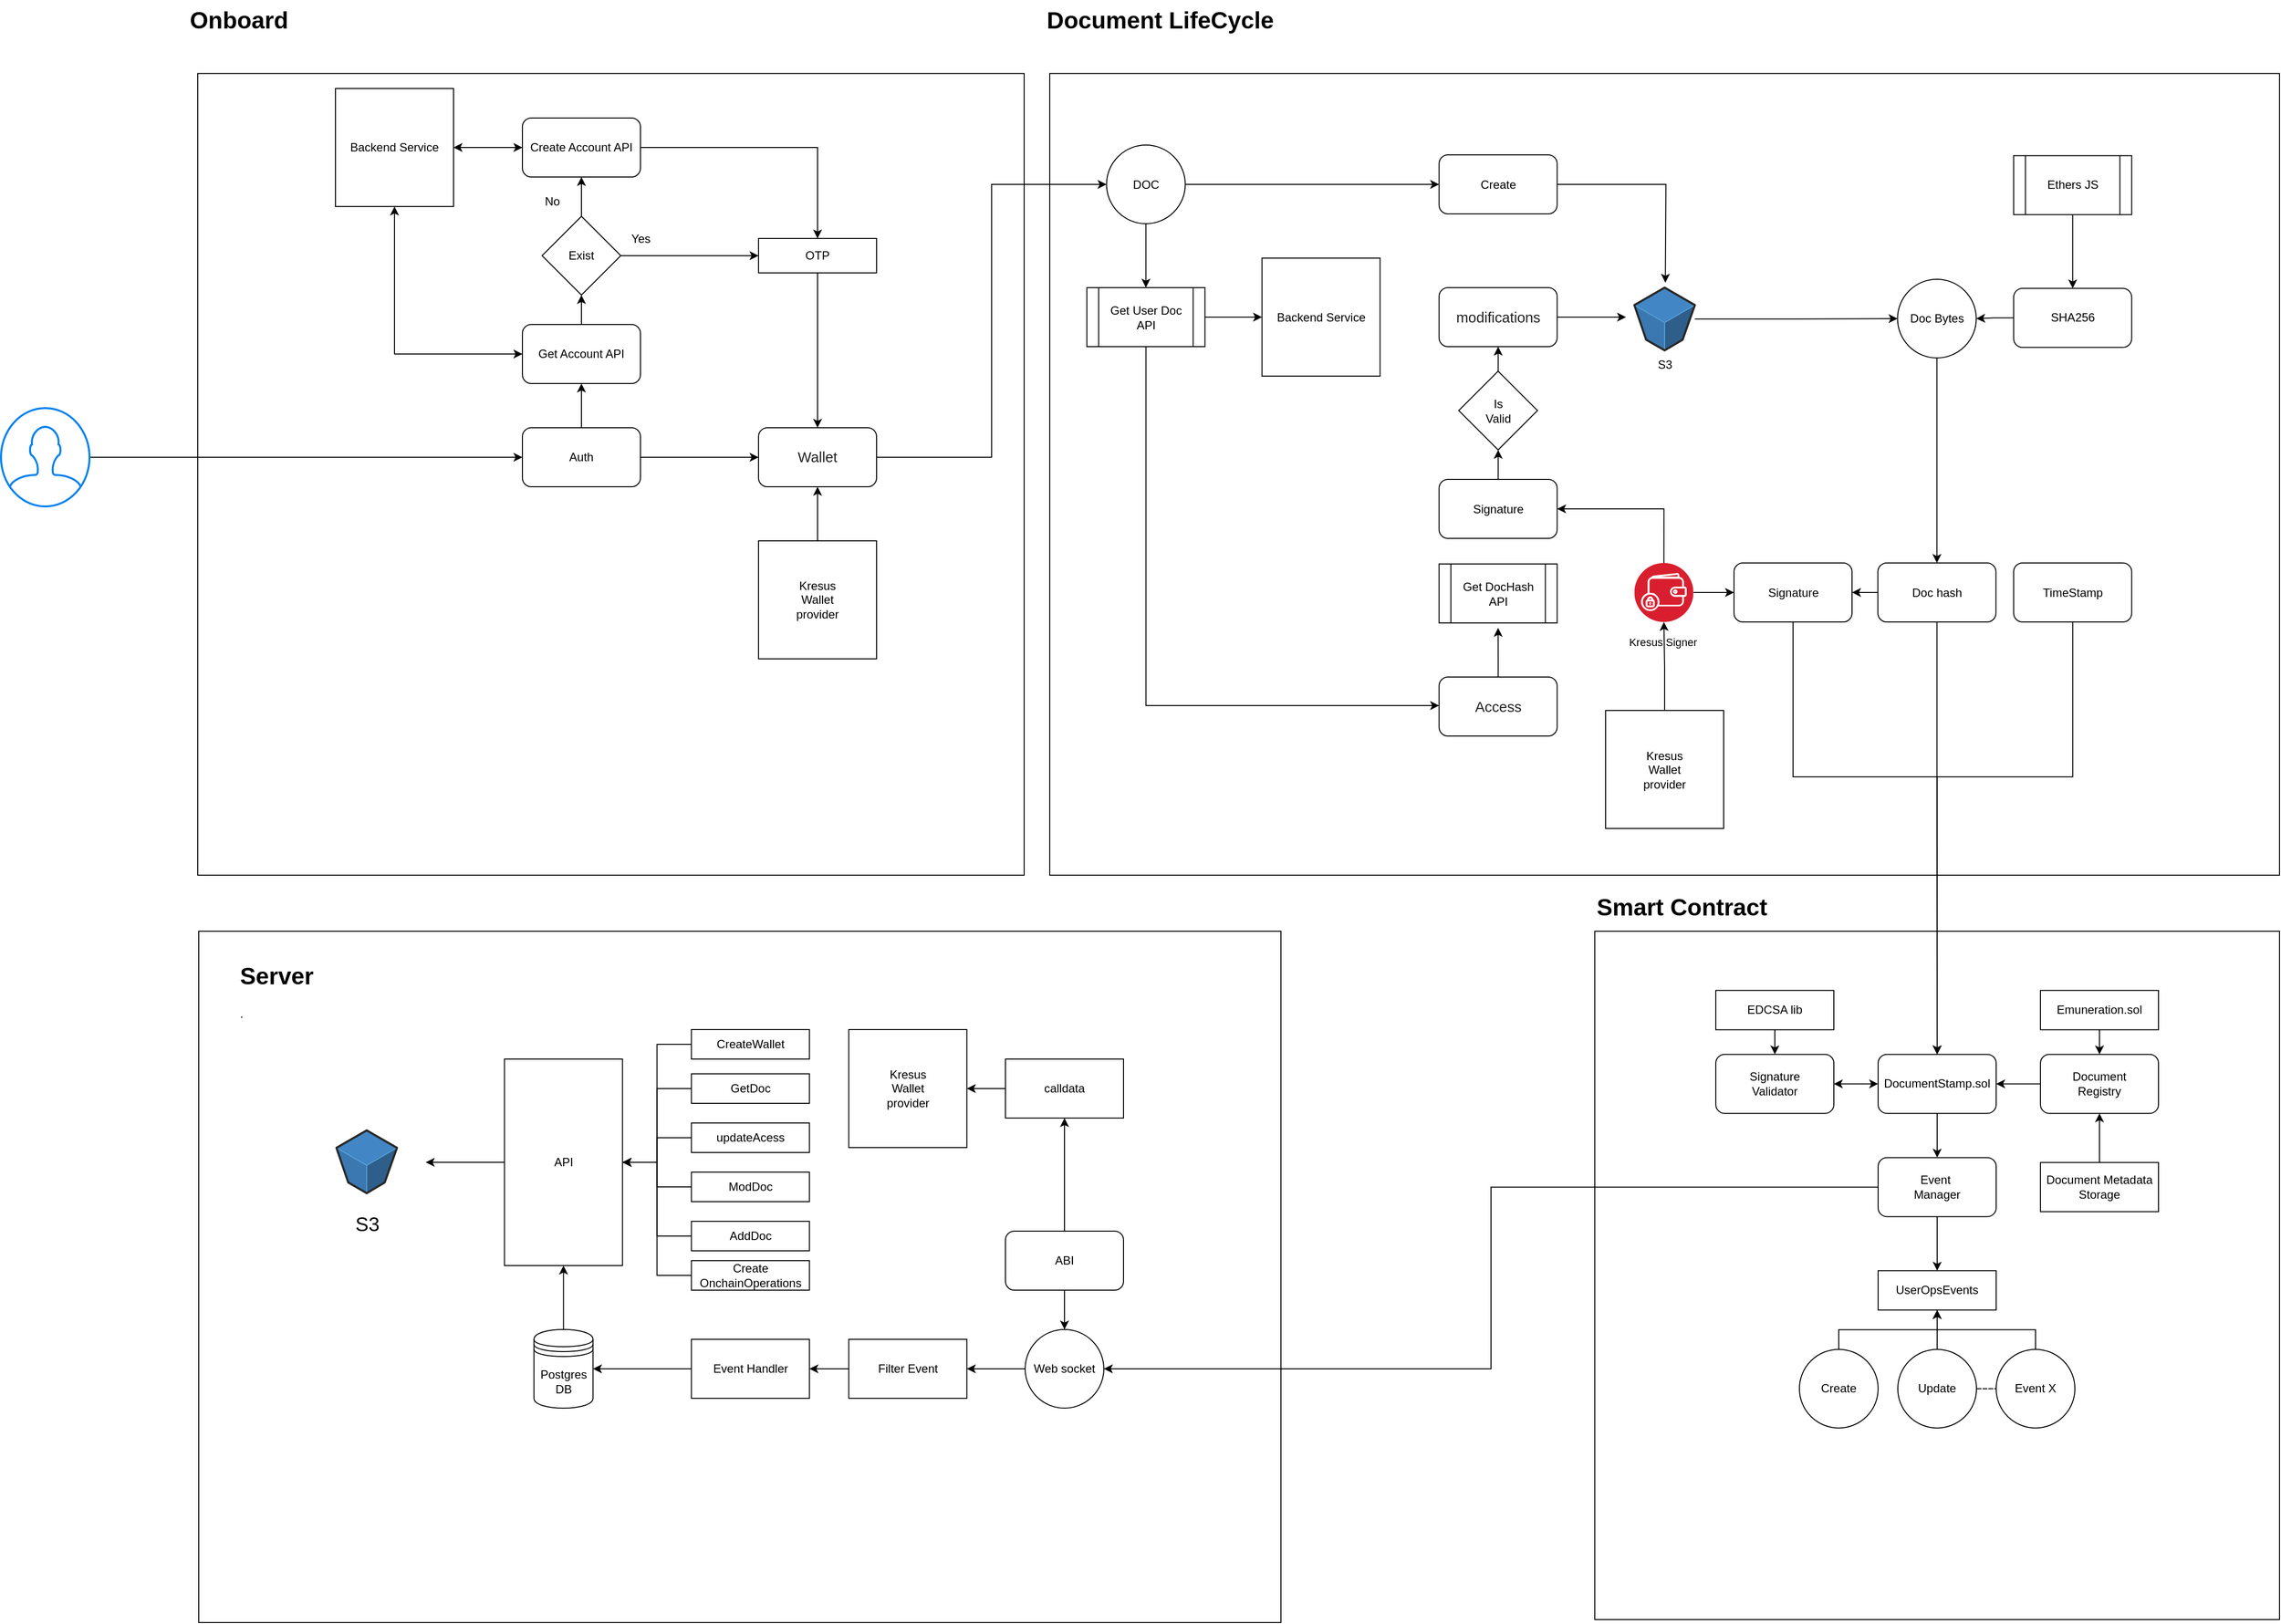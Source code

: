<mxfile version="24.3.1" type="github">
  <diagram name="Page-1" id="OI__-lkFIeVCuCCBaWQX">
    <mxGraphModel dx="-537" dy="2933" grid="1" gridSize="10" guides="1" tooltips="1" connect="1" arrows="1" fold="1" page="1" pageScale="1" pageWidth="850" pageHeight="1100" math="0" shadow="0">
      <root>
        <mxCell id="0" />
        <mxCell id="1" parent="0" />
        <mxCell id="H0X41j5VdLpwp_yFpR_R-1" value="" style="rounded=0;whiteSpace=wrap;html=1;" vertex="1" parent="1">
          <mxGeometry x="4471" y="-143" width="1100" height="703" as="geometry" />
        </mxCell>
        <mxCell id="H0X41j5VdLpwp_yFpR_R-2" value="" style="rounded=0;whiteSpace=wrap;html=1;" vertex="1" parent="1">
          <mxGeometry x="4470" y="-1015.25" width="840" height="815.25" as="geometry" />
        </mxCell>
        <mxCell id="H0X41j5VdLpwp_yFpR_R-3" value="" style="rounded=0;whiteSpace=wrap;html=1;" vertex="1" parent="1">
          <mxGeometry x="5336" y="-1015.25" width="1250" height="815.25" as="geometry" />
        </mxCell>
        <mxCell id="H0X41j5VdLpwp_yFpR_R-4" value="" style="rounded=0;whiteSpace=wrap;html=1;" vertex="1" parent="1">
          <mxGeometry x="5890" y="-143" width="696" height="700" as="geometry" />
        </mxCell>
        <mxCell id="H0X41j5VdLpwp_yFpR_R-5" value="&lt;h1 data-sider-select-id=&quot;bbc31004-cd4c-4c14-b25e-ee52c01c7148&quot; style=&quot;margin-top: 0px;&quot;&gt;Smart Contract&lt;/h1&gt;&lt;p data-sider-select-id=&quot;1dd35398-b941-47b0-bdd9-81702afc32c8&quot;&gt;&lt;br&gt;&lt;/p&gt;" style="text;html=1;whiteSpace=wrap;overflow=hidden;rounded=0;" vertex="1" parent="1">
          <mxGeometry x="5890" y="-188" width="180" height="45" as="geometry" />
        </mxCell>
        <mxCell id="H0X41j5VdLpwp_yFpR_R-6" value="" style="edgeStyle=orthogonalEdgeStyle;rounded=0;orthogonalLoop=1;jettySize=auto;html=1;" edge="1" parent="1" source="H0X41j5VdLpwp_yFpR_R-7" target="H0X41j5VdLpwp_yFpR_R-18">
          <mxGeometry relative="1" as="geometry" />
        </mxCell>
        <mxCell id="H0X41j5VdLpwp_yFpR_R-7" value="DocumentStamp.sol" style="rounded=1;whiteSpace=wrap;html=1;" vertex="1" parent="1">
          <mxGeometry x="6178" y="-17.8" width="120" height="60" as="geometry" />
        </mxCell>
        <mxCell id="H0X41j5VdLpwp_yFpR_R-8" value="" style="edgeStyle=orthogonalEdgeStyle;rounded=0;orthogonalLoop=1;jettySize=auto;html=1;" edge="1" parent="1" source="H0X41j5VdLpwp_yFpR_R-9" target="H0X41j5VdLpwp_yFpR_R-13">
          <mxGeometry relative="1" as="geometry" />
        </mxCell>
        <mxCell id="H0X41j5VdLpwp_yFpR_R-9" value="Emuneration.sol" style="rounded=0;whiteSpace=wrap;html=1;" vertex="1" parent="1">
          <mxGeometry x="6343" y="-82.8" width="120" height="40" as="geometry" />
        </mxCell>
        <mxCell id="H0X41j5VdLpwp_yFpR_R-10" value="" style="edgeStyle=orthogonalEdgeStyle;rounded=0;orthogonalLoop=1;jettySize=auto;html=1;startArrow=classic;startFill=1;" edge="1" parent="1" source="H0X41j5VdLpwp_yFpR_R-11" target="H0X41j5VdLpwp_yFpR_R-7">
          <mxGeometry relative="1" as="geometry" />
        </mxCell>
        <mxCell id="H0X41j5VdLpwp_yFpR_R-11" value="Signature&lt;br&gt;Validator" style="rounded=1;whiteSpace=wrap;html=1;" vertex="1" parent="1">
          <mxGeometry x="6013" y="-17.8" width="120" height="60" as="geometry" />
        </mxCell>
        <mxCell id="H0X41j5VdLpwp_yFpR_R-12" value="" style="edgeStyle=orthogonalEdgeStyle;rounded=0;orthogonalLoop=1;jettySize=auto;html=1;" edge="1" parent="1" source="H0X41j5VdLpwp_yFpR_R-13" target="H0X41j5VdLpwp_yFpR_R-7">
          <mxGeometry relative="1" as="geometry" />
        </mxCell>
        <mxCell id="H0X41j5VdLpwp_yFpR_R-13" value="Document&lt;div&gt;Registry&lt;/div&gt;" style="rounded=1;whiteSpace=wrap;html=1;" vertex="1" parent="1">
          <mxGeometry x="6343" y="-17.8" width="120" height="60" as="geometry" />
        </mxCell>
        <mxCell id="H0X41j5VdLpwp_yFpR_R-14" value="" style="edgeStyle=orthogonalEdgeStyle;rounded=0;orthogonalLoop=1;jettySize=auto;html=1;" edge="1" parent="1" source="H0X41j5VdLpwp_yFpR_R-15" target="H0X41j5VdLpwp_yFpR_R-11">
          <mxGeometry relative="1" as="geometry" />
        </mxCell>
        <mxCell id="H0X41j5VdLpwp_yFpR_R-15" value="EDCSA lib" style="rounded=0;whiteSpace=wrap;html=1;" vertex="1" parent="1">
          <mxGeometry x="6013" y="-82.8" width="120" height="40" as="geometry" />
        </mxCell>
        <mxCell id="H0X41j5VdLpwp_yFpR_R-16" value="" style="edgeStyle=orthogonalEdgeStyle;rounded=0;orthogonalLoop=1;jettySize=auto;html=1;" edge="1" parent="1" source="H0X41j5VdLpwp_yFpR_R-18" target="H0X41j5VdLpwp_yFpR_R-21">
          <mxGeometry relative="1" as="geometry" />
        </mxCell>
        <mxCell id="H0X41j5VdLpwp_yFpR_R-17" style="edgeStyle=orthogonalEdgeStyle;rounded=0;orthogonalLoop=1;jettySize=auto;html=1;entryX=1;entryY=0.5;entryDx=0;entryDy=0;" edge="1" parent="1" source="H0X41j5VdLpwp_yFpR_R-18" target="H0X41j5VdLpwp_yFpR_R-95">
          <mxGeometry relative="1" as="geometry" />
        </mxCell>
        <mxCell id="H0X41j5VdLpwp_yFpR_R-18" value="Event&amp;nbsp;&lt;div&gt;Manager&lt;/div&gt;" style="rounded=1;whiteSpace=wrap;html=1;" vertex="1" parent="1">
          <mxGeometry x="6178" y="87.2" width="120" height="60" as="geometry" />
        </mxCell>
        <mxCell id="H0X41j5VdLpwp_yFpR_R-19" value="" style="edgeStyle=orthogonalEdgeStyle;rounded=0;orthogonalLoop=1;jettySize=auto;html=1;" edge="1" parent="1" source="H0X41j5VdLpwp_yFpR_R-20" target="H0X41j5VdLpwp_yFpR_R-13">
          <mxGeometry relative="1" as="geometry" />
        </mxCell>
        <mxCell id="H0X41j5VdLpwp_yFpR_R-20" value="Document Metadata&lt;br&gt;Storage" style="rounded=0;whiteSpace=wrap;html=1;" vertex="1" parent="1">
          <mxGeometry x="6343" y="92.2" width="120" height="50" as="geometry" />
        </mxCell>
        <mxCell id="H0X41j5VdLpwp_yFpR_R-21" value="UserOpsEvents" style="rounded=0;whiteSpace=wrap;html=1;" vertex="1" parent="1">
          <mxGeometry x="6178" y="202.2" width="120" height="40" as="geometry" />
        </mxCell>
        <mxCell id="H0X41j5VdLpwp_yFpR_R-22" style="edgeStyle=orthogonalEdgeStyle;rounded=0;orthogonalLoop=1;jettySize=auto;html=1;" edge="1" parent="1" source="H0X41j5VdLpwp_yFpR_R-23" target="H0X41j5VdLpwp_yFpR_R-21">
          <mxGeometry relative="1" as="geometry" />
        </mxCell>
        <mxCell id="H0X41j5VdLpwp_yFpR_R-23" value="Create" style="ellipse;whiteSpace=wrap;html=1;aspect=fixed;" vertex="1" parent="1">
          <mxGeometry x="6098" y="282.2" width="80" height="80" as="geometry" />
        </mxCell>
        <mxCell id="H0X41j5VdLpwp_yFpR_R-24" value="" style="edgeStyle=orthogonalEdgeStyle;rounded=0;orthogonalLoop=1;jettySize=auto;html=1;dashed=1;endArrow=none;endFill=0;" edge="1" parent="1" source="H0X41j5VdLpwp_yFpR_R-26" target="H0X41j5VdLpwp_yFpR_R-28">
          <mxGeometry relative="1" as="geometry" />
        </mxCell>
        <mxCell id="H0X41j5VdLpwp_yFpR_R-25" value="" style="edgeStyle=orthogonalEdgeStyle;rounded=0;orthogonalLoop=1;jettySize=auto;html=1;" edge="1" parent="1" source="H0X41j5VdLpwp_yFpR_R-26" target="H0X41j5VdLpwp_yFpR_R-21">
          <mxGeometry relative="1" as="geometry" />
        </mxCell>
        <mxCell id="H0X41j5VdLpwp_yFpR_R-26" value="Update" style="ellipse;whiteSpace=wrap;html=1;aspect=fixed;" vertex="1" parent="1">
          <mxGeometry x="6198" y="282.2" width="80" height="80" as="geometry" />
        </mxCell>
        <mxCell id="H0X41j5VdLpwp_yFpR_R-27" style="edgeStyle=orthogonalEdgeStyle;rounded=0;orthogonalLoop=1;jettySize=auto;html=1;entryX=0.5;entryY=1;entryDx=0;entryDy=0;" edge="1" parent="1" source="H0X41j5VdLpwp_yFpR_R-28" target="H0X41j5VdLpwp_yFpR_R-21">
          <mxGeometry relative="1" as="geometry" />
        </mxCell>
        <mxCell id="H0X41j5VdLpwp_yFpR_R-28" value="Event X" style="ellipse;whiteSpace=wrap;html=1;aspect=fixed;" vertex="1" parent="1">
          <mxGeometry x="6298" y="282.2" width="80" height="80" as="geometry" />
        </mxCell>
        <mxCell id="H0X41j5VdLpwp_yFpR_R-29" value="" style="edgeStyle=orthogonalEdgeStyle;rounded=0;orthogonalLoop=1;jettySize=auto;html=1;entryX=0;entryY=0.5;entryDx=0;entryDy=0;" edge="1" parent="1" source="H0X41j5VdLpwp_yFpR_R-30" target="H0X41j5VdLpwp_yFpR_R-35">
          <mxGeometry relative="1" as="geometry">
            <mxPoint x="4640" y="-625" as="targetPoint" />
          </mxGeometry>
        </mxCell>
        <mxCell id="H0X41j5VdLpwp_yFpR_R-30" value="" style="html=1;verticalLabelPosition=bottom;align=center;labelBackgroundColor=#ffffff;verticalAlign=top;strokeWidth=2;strokeColor=#0080F0;shadow=0;dashed=0;shape=mxgraph.ios7.icons.user;" vertex="1" parent="1">
          <mxGeometry x="4270" y="-675" width="90" height="100" as="geometry" />
        </mxCell>
        <mxCell id="H0X41j5VdLpwp_yFpR_R-31" style="edgeStyle=orthogonalEdgeStyle;rounded=0;orthogonalLoop=1;jettySize=auto;html=1;entryX=0.5;entryY=0;entryDx=0;entryDy=0;" edge="1" parent="1" source="H0X41j5VdLpwp_yFpR_R-32" target="H0X41j5VdLpwp_yFpR_R-51">
          <mxGeometry relative="1" as="geometry" />
        </mxCell>
        <mxCell id="H0X41j5VdLpwp_yFpR_R-32" value="OTP" style="rounded=0;whiteSpace=wrap;html=1;" vertex="1" parent="1">
          <mxGeometry x="5040" y="-847.5" width="120" height="35" as="geometry" />
        </mxCell>
        <mxCell id="H0X41j5VdLpwp_yFpR_R-33" value="" style="edgeStyle=orthogonalEdgeStyle;rounded=0;orthogonalLoop=1;jettySize=auto;html=1;" edge="1" parent="1" source="H0X41j5VdLpwp_yFpR_R-47" target="H0X41j5VdLpwp_yFpR_R-40">
          <mxGeometry relative="1" as="geometry" />
        </mxCell>
        <mxCell id="H0X41j5VdLpwp_yFpR_R-34" style="edgeStyle=orthogonalEdgeStyle;rounded=0;orthogonalLoop=1;jettySize=auto;html=1;entryX=0;entryY=0.5;entryDx=0;entryDy=0;" edge="1" parent="1" source="H0X41j5VdLpwp_yFpR_R-35" target="H0X41j5VdLpwp_yFpR_R-51">
          <mxGeometry relative="1" as="geometry" />
        </mxCell>
        <mxCell id="H0X41j5VdLpwp_yFpR_R-35" value="Auth" style="rounded=1;whiteSpace=wrap;html=1;" vertex="1" parent="1">
          <mxGeometry x="4800" y="-655" width="120" height="60" as="geometry" />
        </mxCell>
        <mxCell id="H0X41j5VdLpwp_yFpR_R-36" value="" style="edgeStyle=orthogonalEdgeStyle;rounded=0;orthogonalLoop=1;jettySize=auto;html=1;" edge="1" parent="1" source="H0X41j5VdLpwp_yFpR_R-37" target="H0X41j5VdLpwp_yFpR_R-32">
          <mxGeometry relative="1" as="geometry" />
        </mxCell>
        <mxCell id="H0X41j5VdLpwp_yFpR_R-37" value="Create Account API" style="rounded=1;whiteSpace=wrap;html=1;" vertex="1" parent="1">
          <mxGeometry x="4800" y="-970" width="120" height="60" as="geometry" />
        </mxCell>
        <mxCell id="H0X41j5VdLpwp_yFpR_R-38" value="" style="edgeStyle=orthogonalEdgeStyle;rounded=0;orthogonalLoop=1;jettySize=auto;html=1;" edge="1" parent="1" source="H0X41j5VdLpwp_yFpR_R-40" target="H0X41j5VdLpwp_yFpR_R-37">
          <mxGeometry relative="1" as="geometry" />
        </mxCell>
        <mxCell id="H0X41j5VdLpwp_yFpR_R-39" style="edgeStyle=orthogonalEdgeStyle;rounded=0;orthogonalLoop=1;jettySize=auto;html=1;entryX=0;entryY=0.5;entryDx=0;entryDy=0;" edge="1" parent="1" source="H0X41j5VdLpwp_yFpR_R-40" target="H0X41j5VdLpwp_yFpR_R-32">
          <mxGeometry relative="1" as="geometry" />
        </mxCell>
        <mxCell id="H0X41j5VdLpwp_yFpR_R-40" value="Exist" style="rhombus;whiteSpace=wrap;html=1;" vertex="1" parent="1">
          <mxGeometry x="4820" y="-870" width="80" height="80" as="geometry" />
        </mxCell>
        <mxCell id="H0X41j5VdLpwp_yFpR_R-41" value="" style="edgeStyle=orthogonalEdgeStyle;rounded=0;orthogonalLoop=1;jettySize=auto;html=1;" edge="1" parent="1" source="H0X41j5VdLpwp_yFpR_R-42" target="H0X41j5VdLpwp_yFpR_R-51">
          <mxGeometry relative="1" as="geometry" />
        </mxCell>
        <mxCell id="H0X41j5VdLpwp_yFpR_R-42" value="Kresus&lt;br&gt;Wallet&lt;br&gt;provider" style="whiteSpace=wrap;html=1;aspect=fixed;" vertex="1" parent="1">
          <mxGeometry x="5040" y="-540" width="120" height="120" as="geometry" />
        </mxCell>
        <mxCell id="H0X41j5VdLpwp_yFpR_R-43" value="" style="edgeStyle=orthogonalEdgeStyle;rounded=0;orthogonalLoop=1;jettySize=auto;html=1;startArrow=classic;startFill=1;" edge="1" parent="1" source="H0X41j5VdLpwp_yFpR_R-44" target="H0X41j5VdLpwp_yFpR_R-37">
          <mxGeometry relative="1" as="geometry" />
        </mxCell>
        <mxCell id="H0X41j5VdLpwp_yFpR_R-44" value="Backend Service" style="whiteSpace=wrap;html=1;aspect=fixed;" vertex="1" parent="1">
          <mxGeometry x="4610" y="-1000" width="120" height="120" as="geometry" />
        </mxCell>
        <mxCell id="H0X41j5VdLpwp_yFpR_R-45" value="" style="edgeStyle=orthogonalEdgeStyle;rounded=0;orthogonalLoop=1;jettySize=auto;html=1;" edge="1" parent="1" source="H0X41j5VdLpwp_yFpR_R-35" target="H0X41j5VdLpwp_yFpR_R-47">
          <mxGeometry relative="1" as="geometry">
            <mxPoint x="4860" y="-655" as="sourcePoint" />
            <mxPoint x="4860" y="-790" as="targetPoint" />
          </mxGeometry>
        </mxCell>
        <mxCell id="H0X41j5VdLpwp_yFpR_R-46" style="edgeStyle=orthogonalEdgeStyle;rounded=0;orthogonalLoop=1;jettySize=auto;html=1;entryX=0.5;entryY=1;entryDx=0;entryDy=0;startArrow=classic;startFill=1;" edge="1" parent="1" source="H0X41j5VdLpwp_yFpR_R-47" target="H0X41j5VdLpwp_yFpR_R-44">
          <mxGeometry relative="1" as="geometry" />
        </mxCell>
        <mxCell id="H0X41j5VdLpwp_yFpR_R-47" value="Get Account API" style="rounded=1;whiteSpace=wrap;html=1;" vertex="1" parent="1">
          <mxGeometry x="4800" y="-760" width="120" height="60" as="geometry" />
        </mxCell>
        <mxCell id="H0X41j5VdLpwp_yFpR_R-48" value="Yes" style="text;html=1;align=center;verticalAlign=middle;resizable=0;points=[];autosize=1;strokeColor=none;fillColor=none;" vertex="1" parent="1">
          <mxGeometry x="4900" y="-862" width="40" height="30" as="geometry" />
        </mxCell>
        <mxCell id="H0X41j5VdLpwp_yFpR_R-49" value="No" style="text;html=1;align=center;verticalAlign=middle;resizable=0;points=[];autosize=1;strokeColor=none;fillColor=none;" vertex="1" parent="1">
          <mxGeometry x="4810" y="-900" width="40" height="30" as="geometry" />
        </mxCell>
        <mxCell id="H0X41j5VdLpwp_yFpR_R-50" style="edgeStyle=orthogonalEdgeStyle;rounded=0;orthogonalLoop=1;jettySize=auto;html=1;entryX=0;entryY=0.5;entryDx=0;entryDy=0;" edge="1" parent="1" source="H0X41j5VdLpwp_yFpR_R-51" target="H0X41j5VdLpwp_yFpR_R-59">
          <mxGeometry relative="1" as="geometry" />
        </mxCell>
        <mxCell id="H0X41j5VdLpwp_yFpR_R-51" value="&lt;span id=&quot;docs-internal-guid-98faa22d-7fff-e89b-8a5d-702cfb4901af&quot;&gt;&lt;span data-sider-select-id=&quot;96e94ecf-abc2-403f-b6e7-24b41f508e5d&quot; style=&quot;font-size: 11pt; font-family: Arial, sans-serif; color: rgb(34, 34, 34); background-color: transparent; font-variant-numeric: normal; font-variant-east-asian: normal; font-variant-alternates: normal; font-variant-position: normal; vertical-align: baseline; white-space-collapse: preserve;&quot;&gt;Wallet&lt;/span&gt;&lt;/span&gt;" style="rounded=1;whiteSpace=wrap;html=1;" vertex="1" parent="1">
          <mxGeometry x="5040" y="-655" width="120" height="60" as="geometry" />
        </mxCell>
        <mxCell id="H0X41j5VdLpwp_yFpR_R-52" value="&lt;h1 data-sider-select-id=&quot;bbc31004-cd4c-4c14-b25e-ee52c01c7148&quot; style=&quot;margin-top: 0px;&quot;&gt;Onboard&lt;/h1&gt;" style="text;html=1;whiteSpace=wrap;overflow=hidden;rounded=0;" vertex="1" parent="1">
          <mxGeometry x="4460" y="-1090" width="120" height="45" as="geometry" />
        </mxCell>
        <mxCell id="H0X41j5VdLpwp_yFpR_R-53" style="edgeStyle=orthogonalEdgeStyle;rounded=0;orthogonalLoop=1;jettySize=auto;html=1;" edge="1" parent="1" source="H0X41j5VdLpwp_yFpR_R-54">
          <mxGeometry relative="1" as="geometry">
            <mxPoint x="5961.75" y="-802.5" as="targetPoint" />
          </mxGeometry>
        </mxCell>
        <mxCell id="H0X41j5VdLpwp_yFpR_R-54" value="Create" style="rounded=1;whiteSpace=wrap;html=1;" vertex="1" parent="1">
          <mxGeometry x="5731.75" y="-932.5" width="120" height="60" as="geometry" />
        </mxCell>
        <mxCell id="H0X41j5VdLpwp_yFpR_R-55" style="edgeStyle=orthogonalEdgeStyle;rounded=0;orthogonalLoop=1;jettySize=auto;html=1;" edge="1" parent="1" source="H0X41j5VdLpwp_yFpR_R-56">
          <mxGeometry relative="1" as="geometry">
            <mxPoint x="5921.75" y="-767.5" as="targetPoint" />
          </mxGeometry>
        </mxCell>
        <mxCell id="H0X41j5VdLpwp_yFpR_R-56" value="&lt;span id=&quot;docs-internal-guid-98faa22d-7fff-e89b-8a5d-702cfb4901af&quot;&gt;&lt;span data-sider-select-id=&quot;5c9823fe-8b60-490f-a50e-71cd1b02352e&quot; style=&quot;font-size: 11pt; font-family: Arial, sans-serif; color: rgb(34, 34, 34); background-color: transparent; font-variant-numeric: normal; font-variant-east-asian: normal; font-variant-alternates: normal; font-variant-position: normal; vertical-align: baseline; white-space-collapse: preserve;&quot;&gt;modifications&lt;/span&gt;&lt;/span&gt;" style="rounded=1;whiteSpace=wrap;html=1;" vertex="1" parent="1">
          <mxGeometry x="5731.75" y="-797.5" width="120" height="60" as="geometry" />
        </mxCell>
        <mxCell id="H0X41j5VdLpwp_yFpR_R-57" value="" style="edgeStyle=orthogonalEdgeStyle;rounded=0;orthogonalLoop=1;jettySize=auto;html=1;exitX=0.5;exitY=1;exitDx=0;exitDy=0;" edge="1" parent="1" source="H0X41j5VdLpwp_yFpR_R-59" target="H0X41j5VdLpwp_yFpR_R-79">
          <mxGeometry relative="1" as="geometry">
            <mxPoint x="5433.75" y="-826" as="sourcePoint" />
          </mxGeometry>
        </mxCell>
        <mxCell id="H0X41j5VdLpwp_yFpR_R-58" style="edgeStyle=orthogonalEdgeStyle;rounded=0;orthogonalLoop=1;jettySize=auto;html=1;entryX=0;entryY=0.5;entryDx=0;entryDy=0;" edge="1" parent="1" source="H0X41j5VdLpwp_yFpR_R-59" target="H0X41j5VdLpwp_yFpR_R-54">
          <mxGeometry relative="1" as="geometry" />
        </mxCell>
        <mxCell id="H0X41j5VdLpwp_yFpR_R-59" value="DOC" style="ellipse;whiteSpace=wrap;html=1;rounded=0;" vertex="1" parent="1">
          <mxGeometry x="5393.75" y="-942.5" width="80" height="80" as="geometry" />
        </mxCell>
        <mxCell id="H0X41j5VdLpwp_yFpR_R-60" style="edgeStyle=orthogonalEdgeStyle;rounded=0;orthogonalLoop=1;jettySize=auto;html=1;entryX=0.5;entryY=0;entryDx=0;entryDy=0;" edge="1" parent="1" source="H0X41j5VdLpwp_yFpR_R-61" target="H0X41j5VdLpwp_yFpR_R-64">
          <mxGeometry relative="1" as="geometry" />
        </mxCell>
        <mxCell id="H0X41j5VdLpwp_yFpR_R-61" value="Doc Bytes" style="ellipse;whiteSpace=wrap;html=1;rounded=1;" vertex="1" parent="1">
          <mxGeometry x="6197.75" y="-806" width="80" height="80" as="geometry" />
        </mxCell>
        <mxCell id="H0X41j5VdLpwp_yFpR_R-62" value="" style="edgeStyle=orthogonalEdgeStyle;rounded=0;orthogonalLoop=1;jettySize=auto;html=1;" edge="1" parent="1" source="H0X41j5VdLpwp_yFpR_R-64" target="H0X41j5VdLpwp_yFpR_R-68">
          <mxGeometry relative="1" as="geometry" />
        </mxCell>
        <mxCell id="H0X41j5VdLpwp_yFpR_R-63" style="edgeStyle=orthogonalEdgeStyle;rounded=0;orthogonalLoop=1;jettySize=auto;html=1;entryX=0.5;entryY=0;entryDx=0;entryDy=0;" edge="1" parent="1" source="H0X41j5VdLpwp_yFpR_R-64" target="H0X41j5VdLpwp_yFpR_R-7">
          <mxGeometry relative="1" as="geometry" />
        </mxCell>
        <mxCell id="H0X41j5VdLpwp_yFpR_R-64" value="Doc hash" style="whiteSpace=wrap;html=1;rounded=1;" vertex="1" parent="1">
          <mxGeometry x="6177.75" y="-517.5" width="120" height="60" as="geometry" />
        </mxCell>
        <mxCell id="H0X41j5VdLpwp_yFpR_R-65" value="" style="edgeStyle=orthogonalEdgeStyle;rounded=0;orthogonalLoop=1;jettySize=auto;html=1;" edge="1" parent="1" source="H0X41j5VdLpwp_yFpR_R-66" target="H0X41j5VdLpwp_yFpR_R-61">
          <mxGeometry relative="1" as="geometry" />
        </mxCell>
        <mxCell id="H0X41j5VdLpwp_yFpR_R-66" value="SHA256" style="rounded=1;whiteSpace=wrap;html=1;" vertex="1" parent="1">
          <mxGeometry x="6315.75" y="-796.7" width="120" height="60" as="geometry" />
        </mxCell>
        <mxCell id="H0X41j5VdLpwp_yFpR_R-67" style="edgeStyle=orthogonalEdgeStyle;rounded=0;orthogonalLoop=1;jettySize=auto;html=1;entryX=0.5;entryY=0;entryDx=0;entryDy=0;" edge="1" parent="1" source="H0X41j5VdLpwp_yFpR_R-68" target="H0X41j5VdLpwp_yFpR_R-7">
          <mxGeometry relative="1" as="geometry">
            <Array as="points">
              <mxPoint x="6092" y="-300" />
              <mxPoint x="6238" y="-300" />
            </Array>
          </mxGeometry>
        </mxCell>
        <mxCell id="H0X41j5VdLpwp_yFpR_R-68" value="Signature" style="whiteSpace=wrap;html=1;rounded=1;" vertex="1" parent="1">
          <mxGeometry x="6031.5" y="-517.5" width="120" height="60" as="geometry" />
        </mxCell>
        <mxCell id="H0X41j5VdLpwp_yFpR_R-69" style="edgeStyle=orthogonalEdgeStyle;rounded=0;orthogonalLoop=1;jettySize=auto;html=1;" edge="1" parent="1" source="H0X41j5VdLpwp_yFpR_R-72" target="H0X41j5VdLpwp_yFpR_R-68">
          <mxGeometry relative="1" as="geometry" />
        </mxCell>
        <mxCell id="H0X41j5VdLpwp_yFpR_R-70" value="Kresus Signer" style="edgeLabel;html=1;align=center;verticalAlign=middle;resizable=0;points=[];" vertex="1" connectable="0" parent="H0X41j5VdLpwp_yFpR_R-69">
          <mxGeometry x="-0.887" y="-1" relative="1" as="geometry">
            <mxPoint x="-34" y="49" as="offset" />
          </mxGeometry>
        </mxCell>
        <mxCell id="H0X41j5VdLpwp_yFpR_R-71" style="edgeStyle=orthogonalEdgeStyle;rounded=0;orthogonalLoop=1;jettySize=auto;html=1;entryX=1;entryY=0.5;entryDx=0;entryDy=0;" edge="1" parent="1" source="H0X41j5VdLpwp_yFpR_R-72" target="H0X41j5VdLpwp_yFpR_R-90">
          <mxGeometry relative="1" as="geometry">
            <Array as="points">
              <mxPoint x="5960.75" y="-572.5" />
            </Array>
          </mxGeometry>
        </mxCell>
        <mxCell id="H0X41j5VdLpwp_yFpR_R-72" value="" style="image;aspect=fixed;perimeter=ellipsePerimeter;html=1;align=center;shadow=0;dashed=0;fontColor=#4277BB;labelBackgroundColor=default;fontSize=12;spacingTop=3;image=img/lib/ibm/blockchain/wallet.svg;" vertex="1" parent="1">
          <mxGeometry x="5930.25" y="-517.5" width="60" height="60" as="geometry" />
        </mxCell>
        <mxCell id="H0X41j5VdLpwp_yFpR_R-73" value="" style="edgeStyle=orthogonalEdgeStyle;rounded=0;orthogonalLoop=1;jettySize=auto;html=1;" edge="1" parent="1" source="H0X41j5VdLpwp_yFpR_R-74" target="H0X41j5VdLpwp_yFpR_R-66">
          <mxGeometry relative="1" as="geometry" />
        </mxCell>
        <mxCell id="H0X41j5VdLpwp_yFpR_R-74" value="Ethers JS" style="shape=process;whiteSpace=wrap;html=1;backgroundOutline=1;" vertex="1" parent="1">
          <mxGeometry x="6315.75" y="-931.7" width="120" height="60" as="geometry" />
        </mxCell>
        <mxCell id="H0X41j5VdLpwp_yFpR_R-75" style="edgeStyle=orthogonalEdgeStyle;rounded=0;orthogonalLoop=1;jettySize=auto;html=1;entryX=0.5;entryY=0;entryDx=0;entryDy=0;" edge="1" parent="1" source="H0X41j5VdLpwp_yFpR_R-76" target="H0X41j5VdLpwp_yFpR_R-7">
          <mxGeometry relative="1" as="geometry">
            <Array as="points">
              <mxPoint x="6376" y="-300" />
              <mxPoint x="6238" y="-300" />
            </Array>
          </mxGeometry>
        </mxCell>
        <mxCell id="H0X41j5VdLpwp_yFpR_R-76" value="TimeStamp" style="whiteSpace=wrap;html=1;rounded=1;" vertex="1" parent="1">
          <mxGeometry x="6315.75" y="-517.5" width="120" height="60" as="geometry" />
        </mxCell>
        <mxCell id="H0X41j5VdLpwp_yFpR_R-77" style="edgeStyle=orthogonalEdgeStyle;rounded=0;orthogonalLoop=1;jettySize=auto;html=1;" edge="1" parent="1" source="H0X41j5VdLpwp_yFpR_R-79" target="H0X41j5VdLpwp_yFpR_R-85">
          <mxGeometry relative="1" as="geometry">
            <Array as="points">
              <mxPoint x="5433.75" y="-372.5" />
            </Array>
          </mxGeometry>
        </mxCell>
        <mxCell id="H0X41j5VdLpwp_yFpR_R-78" value="" style="edgeStyle=orthogonalEdgeStyle;rounded=0;orthogonalLoop=1;jettySize=auto;html=1;" edge="1" parent="1" source="H0X41j5VdLpwp_yFpR_R-79" target="H0X41j5VdLpwp_yFpR_R-80">
          <mxGeometry relative="1" as="geometry" />
        </mxCell>
        <mxCell id="H0X41j5VdLpwp_yFpR_R-79" value="Get User Doc API" style="shape=process;whiteSpace=wrap;html=1;backgroundOutline=1;" vertex="1" parent="1">
          <mxGeometry x="5373.75" y="-797.5" width="120" height="60" as="geometry" />
        </mxCell>
        <mxCell id="H0X41j5VdLpwp_yFpR_R-80" value="Backend Service" style="whiteSpace=wrap;html=1;aspect=fixed;" vertex="1" parent="1">
          <mxGeometry x="5551.75" y="-827.5" width="120" height="120" as="geometry" />
        </mxCell>
        <mxCell id="H0X41j5VdLpwp_yFpR_R-81" style="edgeStyle=orthogonalEdgeStyle;rounded=0;orthogonalLoop=1;jettySize=auto;html=1;entryX=0;entryY=0.5;entryDx=0;entryDy=0;" edge="1" parent="1" source="H0X41j5VdLpwp_yFpR_R-82" target="H0X41j5VdLpwp_yFpR_R-61">
          <mxGeometry relative="1" as="geometry" />
        </mxCell>
        <mxCell id="H0X41j5VdLpwp_yFpR_R-82" value="" style="verticalLabelPosition=bottom;html=1;verticalAlign=top;strokeWidth=1;align=center;outlineConnect=0;dashed=0;outlineConnect=0;shape=mxgraph.aws3d.s3Bucket;fillColor=#4286c5;strokeColor=#57A2D8;aspect=fixed;" vertex="1" parent="1">
          <mxGeometry x="5930.25" y="-797.5" width="61.5" height="63.8" as="geometry" />
        </mxCell>
        <mxCell id="H0X41j5VdLpwp_yFpR_R-83" value="S3" style="text;html=1;align=center;verticalAlign=middle;resizable=0;points=[];autosize=1;strokeColor=none;fillColor=none;" vertex="1" parent="1">
          <mxGeometry x="5941" y="-733.7" width="40" height="30" as="geometry" />
        </mxCell>
        <mxCell id="H0X41j5VdLpwp_yFpR_R-84" style="edgeStyle=orthogonalEdgeStyle;rounded=0;orthogonalLoop=1;jettySize=auto;html=1;" edge="1" parent="1" source="H0X41j5VdLpwp_yFpR_R-85">
          <mxGeometry relative="1" as="geometry">
            <mxPoint x="5791.75" y="-451.5" as="targetPoint" />
          </mxGeometry>
        </mxCell>
        <mxCell id="H0X41j5VdLpwp_yFpR_R-85" value="&lt;span id=&quot;docs-internal-guid-98faa22d-7fff-e89b-8a5d-702cfb4901af&quot;&gt;&lt;span data-sider-select-id=&quot;5c9823fe-8b60-490f-a50e-71cd1b02352e&quot; style=&quot;font-size: 11pt; font-family: Arial, sans-serif; color: rgb(34, 34, 34); background-color: transparent; font-variant-numeric: normal; font-variant-east-asian: normal; font-variant-alternates: normal; font-variant-position: normal; vertical-align: baseline; white-space-collapse: preserve;&quot;&gt;Access&lt;/span&gt;&lt;/span&gt;" style="rounded=1;whiteSpace=wrap;html=1;" vertex="1" parent="1">
          <mxGeometry x="5731.75" y="-401.5" width="120" height="60" as="geometry" />
        </mxCell>
        <mxCell id="H0X41j5VdLpwp_yFpR_R-86" value="" style="edgeStyle=orthogonalEdgeStyle;rounded=0;orthogonalLoop=1;jettySize=auto;html=1;" edge="1" parent="1" source="H0X41j5VdLpwp_yFpR_R-87" target="H0X41j5VdLpwp_yFpR_R-72">
          <mxGeometry relative="1" as="geometry" />
        </mxCell>
        <mxCell id="H0X41j5VdLpwp_yFpR_R-87" value="Kresus&lt;br&gt;Wallet&lt;br&gt;provider" style="whiteSpace=wrap;html=1;aspect=fixed;" vertex="1" parent="1">
          <mxGeometry x="5901" y="-367.5" width="120" height="120" as="geometry" />
        </mxCell>
        <mxCell id="H0X41j5VdLpwp_yFpR_R-88" value="Get DocHash API" style="shape=process;whiteSpace=wrap;html=1;backgroundOutline=1;" vertex="1" parent="1">
          <mxGeometry x="5731.75" y="-516.5" width="120" height="60" as="geometry" />
        </mxCell>
        <mxCell id="H0X41j5VdLpwp_yFpR_R-89" value="" style="edgeStyle=orthogonalEdgeStyle;rounded=0;orthogonalLoop=1;jettySize=auto;html=1;" edge="1" parent="1" source="H0X41j5VdLpwp_yFpR_R-90" target="H0X41j5VdLpwp_yFpR_R-92">
          <mxGeometry relative="1" as="geometry" />
        </mxCell>
        <mxCell id="H0X41j5VdLpwp_yFpR_R-90" value="Signature" style="whiteSpace=wrap;html=1;rounded=1;" vertex="1" parent="1">
          <mxGeometry x="5731.75" y="-602.5" width="120" height="60" as="geometry" />
        </mxCell>
        <mxCell id="H0X41j5VdLpwp_yFpR_R-91" value="" style="edgeStyle=orthogonalEdgeStyle;rounded=0;orthogonalLoop=1;jettySize=auto;html=1;" edge="1" parent="1" source="H0X41j5VdLpwp_yFpR_R-92" target="H0X41j5VdLpwp_yFpR_R-56">
          <mxGeometry relative="1" as="geometry" />
        </mxCell>
        <mxCell id="H0X41j5VdLpwp_yFpR_R-92" value="Is&lt;br&gt;Valid" style="rhombus;whiteSpace=wrap;html=1;" vertex="1" parent="1">
          <mxGeometry x="5751.75" y="-712.5" width="80" height="80" as="geometry" />
        </mxCell>
        <mxCell id="H0X41j5VdLpwp_yFpR_R-93" value="&lt;h1 data-sider-select-id=&quot;bbc31004-cd4c-4c14-b25e-ee52c01c7148&quot; style=&quot;margin-top: 0px;&quot;&gt;Document LifeCycle&lt;/h1&gt;" style="text;html=1;whiteSpace=wrap;overflow=hidden;rounded=0;" vertex="1" parent="1">
          <mxGeometry x="5331" y="-1090" width="240" height="45" as="geometry" />
        </mxCell>
        <mxCell id="H0X41j5VdLpwp_yFpR_R-94" value="" style="edgeStyle=orthogonalEdgeStyle;rounded=0;orthogonalLoop=1;jettySize=auto;html=1;" edge="1" parent="1" source="H0X41j5VdLpwp_yFpR_R-95" target="H0X41j5VdLpwp_yFpR_R-99">
          <mxGeometry relative="1" as="geometry" />
        </mxCell>
        <mxCell id="H0X41j5VdLpwp_yFpR_R-95" value="Web socket" style="ellipse;whiteSpace=wrap;html=1;aspect=fixed;" vertex="1" parent="1">
          <mxGeometry x="5311" y="262.0" width="80" height="80" as="geometry" />
        </mxCell>
        <mxCell id="H0X41j5VdLpwp_yFpR_R-96" value="" style="edgeStyle=orthogonalEdgeStyle;rounded=0;orthogonalLoop=1;jettySize=auto;html=1;" edge="1" parent="1" source="H0X41j5VdLpwp_yFpR_R-97" target="H0X41j5VdLpwp_yFpR_R-105">
          <mxGeometry relative="1" as="geometry" />
        </mxCell>
        <mxCell id="H0X41j5VdLpwp_yFpR_R-97" value="Postgres&lt;br&gt;DB" style="shape=datastore;whiteSpace=wrap;html=1;" vertex="1" parent="1">
          <mxGeometry x="4811.75" y="262.0" width="60" height="80" as="geometry" />
        </mxCell>
        <mxCell id="H0X41j5VdLpwp_yFpR_R-98" style="edgeStyle=orthogonalEdgeStyle;rounded=0;orthogonalLoop=1;jettySize=auto;html=1;" edge="1" parent="1" source="H0X41j5VdLpwp_yFpR_R-99" target="H0X41j5VdLpwp_yFpR_R-101">
          <mxGeometry relative="1" as="geometry" />
        </mxCell>
        <mxCell id="H0X41j5VdLpwp_yFpR_R-99" value="Filter Event" style="whiteSpace=wrap;html=1;" vertex="1" parent="1">
          <mxGeometry x="5131.75" y="272.0" width="120" height="60" as="geometry" />
        </mxCell>
        <mxCell id="H0X41j5VdLpwp_yFpR_R-100" value="" style="edgeStyle=orthogonalEdgeStyle;rounded=0;orthogonalLoop=1;jettySize=auto;html=1;" edge="1" parent="1" source="H0X41j5VdLpwp_yFpR_R-101" target="H0X41j5VdLpwp_yFpR_R-97">
          <mxGeometry relative="1" as="geometry" />
        </mxCell>
        <mxCell id="H0X41j5VdLpwp_yFpR_R-101" value="Event Handler" style="whiteSpace=wrap;html=1;" vertex="1" parent="1">
          <mxGeometry x="4971.75" y="272.0" width="120" height="60" as="geometry" />
        </mxCell>
        <mxCell id="H0X41j5VdLpwp_yFpR_R-102" value="" style="edgeStyle=orthogonalEdgeStyle;rounded=0;orthogonalLoop=1;jettySize=auto;html=1;" edge="1" parent="1" source="H0X41j5VdLpwp_yFpR_R-103" target="H0X41j5VdLpwp_yFpR_R-105">
          <mxGeometry relative="1" as="geometry" />
        </mxCell>
        <mxCell id="H0X41j5VdLpwp_yFpR_R-103" value="GetDoc" style="rounded=0;whiteSpace=wrap;html=1;" vertex="1" parent="1">
          <mxGeometry x="4971.75" y="2" width="120" height="30" as="geometry" />
        </mxCell>
        <mxCell id="H0X41j5VdLpwp_yFpR_R-104" style="edgeStyle=orthogonalEdgeStyle;rounded=0;orthogonalLoop=1;jettySize=auto;html=1;" edge="1" parent="1" source="H0X41j5VdLpwp_yFpR_R-105">
          <mxGeometry relative="1" as="geometry">
            <mxPoint x="4701.75" y="92.0" as="targetPoint" />
          </mxGeometry>
        </mxCell>
        <mxCell id="H0X41j5VdLpwp_yFpR_R-105" value="API" style="rounded=0;whiteSpace=wrap;html=1;" vertex="1" parent="1">
          <mxGeometry x="4781.75" y="-13" width="120" height="210" as="geometry" />
        </mxCell>
        <mxCell id="H0X41j5VdLpwp_yFpR_R-106" value="" style="edgeStyle=orthogonalEdgeStyle;rounded=0;orthogonalLoop=1;jettySize=auto;html=1;" edge="1" parent="1" source="H0X41j5VdLpwp_yFpR_R-107" target="H0X41j5VdLpwp_yFpR_R-105">
          <mxGeometry relative="1" as="geometry" />
        </mxCell>
        <mxCell id="H0X41j5VdLpwp_yFpR_R-107" value="updateAcess" style="rounded=0;whiteSpace=wrap;html=1;" vertex="1" parent="1">
          <mxGeometry x="4971.75" y="52" width="120" height="30" as="geometry" />
        </mxCell>
        <mxCell id="H0X41j5VdLpwp_yFpR_R-108" value="" style="edgeStyle=orthogonalEdgeStyle;rounded=0;orthogonalLoop=1;jettySize=auto;html=1;" edge="1" parent="1" source="H0X41j5VdLpwp_yFpR_R-109" target="H0X41j5VdLpwp_yFpR_R-105">
          <mxGeometry relative="1" as="geometry" />
        </mxCell>
        <mxCell id="H0X41j5VdLpwp_yFpR_R-109" value="ModDoc" style="rounded=0;whiteSpace=wrap;html=1;" vertex="1" parent="1">
          <mxGeometry x="4971.75" y="102.0" width="120" height="30" as="geometry" />
        </mxCell>
        <mxCell id="H0X41j5VdLpwp_yFpR_R-110" value="" style="edgeStyle=orthogonalEdgeStyle;rounded=0;orthogonalLoop=1;jettySize=auto;html=1;" edge="1" parent="1" source="H0X41j5VdLpwp_yFpR_R-111" target="H0X41j5VdLpwp_yFpR_R-105">
          <mxGeometry relative="1" as="geometry" />
        </mxCell>
        <mxCell id="H0X41j5VdLpwp_yFpR_R-111" value="AddDoc" style="rounded=0;whiteSpace=wrap;html=1;" vertex="1" parent="1">
          <mxGeometry x="4971.75" y="152.0" width="120" height="30" as="geometry" />
        </mxCell>
        <mxCell id="H0X41j5VdLpwp_yFpR_R-112" style="edgeStyle=orthogonalEdgeStyle;rounded=0;orthogonalLoop=1;jettySize=auto;html=1;" edge="1" parent="1" source="H0X41j5VdLpwp_yFpR_R-113" target="H0X41j5VdLpwp_yFpR_R-105">
          <mxGeometry relative="1" as="geometry" />
        </mxCell>
        <mxCell id="H0X41j5VdLpwp_yFpR_R-113" value="CreateWallet" style="rounded=0;whiteSpace=wrap;html=1;" vertex="1" parent="1">
          <mxGeometry x="4971.75" y="-43" width="120" height="30" as="geometry" />
        </mxCell>
        <mxCell id="H0X41j5VdLpwp_yFpR_R-114" style="edgeStyle=orthogonalEdgeStyle;rounded=0;orthogonalLoop=1;jettySize=auto;html=1;entryX=1;entryY=0.5;entryDx=0;entryDy=0;" edge="1" parent="1" source="H0X41j5VdLpwp_yFpR_R-115" target="H0X41j5VdLpwp_yFpR_R-105">
          <mxGeometry relative="1" as="geometry" />
        </mxCell>
        <mxCell id="H0X41j5VdLpwp_yFpR_R-115" value="Create OnchainOperations" style="rounded=0;whiteSpace=wrap;html=1;" vertex="1" parent="1">
          <mxGeometry x="4971.75" y="192.0" width="120" height="30" as="geometry" />
        </mxCell>
        <mxCell id="H0X41j5VdLpwp_yFpR_R-116" value="Kresus&lt;br&gt;Wallet&lt;br&gt;provider" style="whiteSpace=wrap;html=1;aspect=fixed;" vertex="1" parent="1">
          <mxGeometry x="5131.75" y="-43" width="120" height="120" as="geometry" />
        </mxCell>
        <mxCell id="H0X41j5VdLpwp_yFpR_R-117" value="" style="verticalLabelPosition=bottom;html=1;verticalAlign=top;strokeWidth=1;align=center;outlineConnect=0;dashed=0;outlineConnect=0;shape=mxgraph.aws3d.s3Bucket;fillColor=#4286c5;strokeColor=#57A2D8;aspect=fixed;" vertex="1" parent="1">
          <mxGeometry x="4611" y="59.55" width="61.5" height="63.8" as="geometry" />
        </mxCell>
        <mxCell id="H0X41j5VdLpwp_yFpR_R-118" value="&lt;font style=&quot;font-size: 20px;&quot;&gt;S3&lt;/font&gt;" style="text;html=1;align=center;verticalAlign=middle;resizable=0;points=[];autosize=1;strokeColor=none;fillColor=none;" vertex="1" parent="1">
          <mxGeometry x="4616.75" y="134.45" width="50" height="40" as="geometry" />
        </mxCell>
        <mxCell id="H0X41j5VdLpwp_yFpR_R-119" style="edgeStyle=orthogonalEdgeStyle;rounded=0;orthogonalLoop=1;jettySize=auto;html=1;entryX=0.5;entryY=0;entryDx=0;entryDy=0;" edge="1" parent="1" source="H0X41j5VdLpwp_yFpR_R-121" target="H0X41j5VdLpwp_yFpR_R-95">
          <mxGeometry relative="1" as="geometry" />
        </mxCell>
        <mxCell id="H0X41j5VdLpwp_yFpR_R-120" style="edgeStyle=orthogonalEdgeStyle;rounded=0;orthogonalLoop=1;jettySize=auto;html=1;" edge="1" parent="1" source="H0X41j5VdLpwp_yFpR_R-121" target="H0X41j5VdLpwp_yFpR_R-123">
          <mxGeometry relative="1" as="geometry" />
        </mxCell>
        <mxCell id="H0X41j5VdLpwp_yFpR_R-121" value="ABI" style="rounded=1;whiteSpace=wrap;html=1;" vertex="1" parent="1">
          <mxGeometry x="5291" y="162.0" width="120" height="60" as="geometry" />
        </mxCell>
        <mxCell id="H0X41j5VdLpwp_yFpR_R-122" value="" style="edgeStyle=orthogonalEdgeStyle;rounded=0;orthogonalLoop=1;jettySize=auto;html=1;" edge="1" parent="1" source="H0X41j5VdLpwp_yFpR_R-123" target="H0X41j5VdLpwp_yFpR_R-116">
          <mxGeometry relative="1" as="geometry" />
        </mxCell>
        <mxCell id="H0X41j5VdLpwp_yFpR_R-123" value="calldata" style="whiteSpace=wrap;html=1;" vertex="1" parent="1">
          <mxGeometry x="5291" y="-13" width="120" height="60" as="geometry" />
        </mxCell>
        <mxCell id="H0X41j5VdLpwp_yFpR_R-124" value="&lt;h1 data-sider-select-id=&quot;8334bf89-39a3-4e15-8fe9-51b4fa5a57df&quot; style=&quot;margin-top: 0px;&quot;&gt;Server&lt;/h1&gt;&lt;p data-sider-select-id=&quot;964d8c8f-24de-4da8-9405-f7bd0174021a&quot;&gt;.&lt;/p&gt;" style="text;html=1;whiteSpace=wrap;overflow=hidden;rounded=0;" vertex="1" parent="1">
          <mxGeometry x="4511" y="-118" width="180" height="120" as="geometry" />
        </mxCell>
      </root>
    </mxGraphModel>
  </diagram>
</mxfile>
